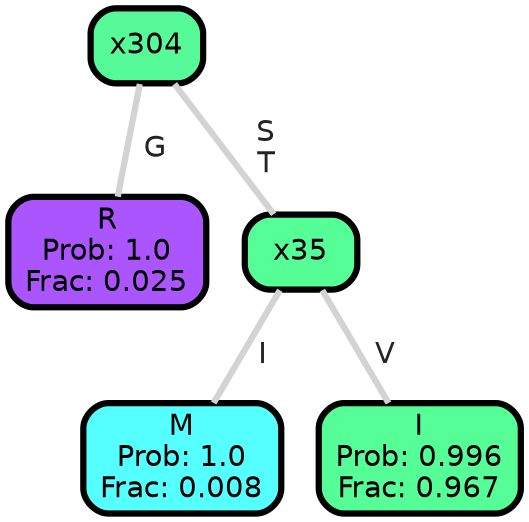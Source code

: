 graph Tree {
node [shape=box, style="filled, rounded",color="black",penwidth="3",fontcolor="black",                 fontname=helvetica] ;
graph [ranksep="0 equally", splines=straight,                 bgcolor=transparent, dpi=200] ;
edge [fontname=helvetica, fontweight=bold,fontcolor=grey14,color=lightgray] ;
0 [label="R
Prob: 1.0
Frac: 0.025", fillcolor="#ab55ff"] ;
1 [label="x304", fillcolor="#57fa99"] ;
2 [label="M
Prob: 1.0
Frac: 0.008", fillcolor="#55ffff"] ;
3 [label="x35", fillcolor="#55fe97"] ;
4 [label="I
Prob: 0.996
Frac: 0.967", fillcolor="#55fe96"] ;
1 -- 0 [label=" G",penwidth=3] ;
1 -- 3 [label=" S\n T",penwidth=3] ;
3 -- 2 [label=" I",penwidth=3] ;
3 -- 4 [label=" V",penwidth=3] ;
{rank = same;}}